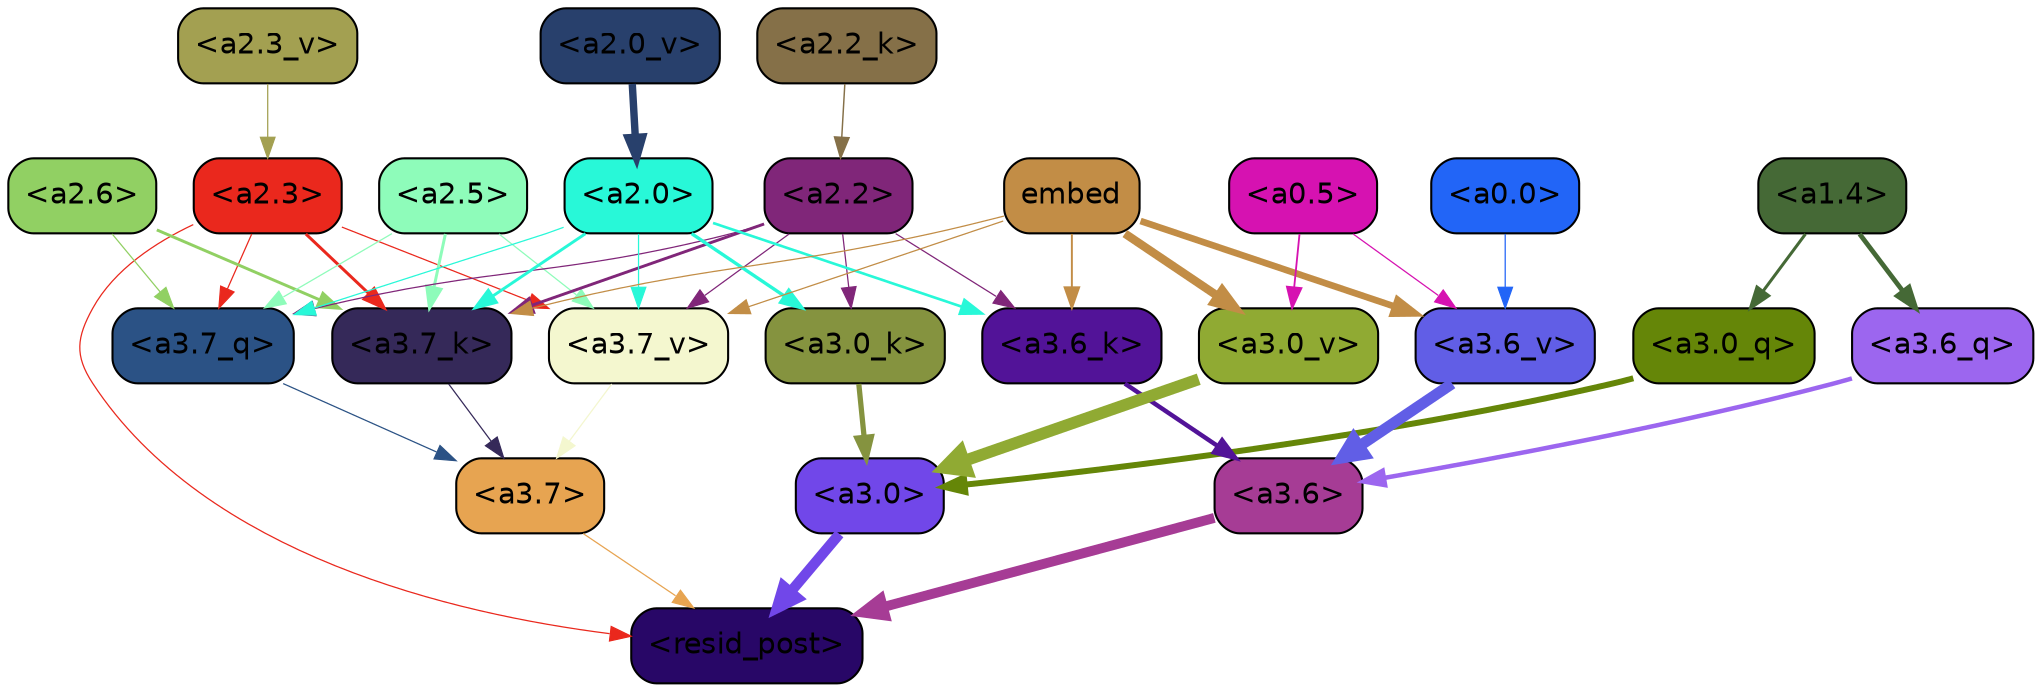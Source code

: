 strict digraph "" {
	graph [bgcolor=transparent,
		layout=dot,
		overlap=false,
		splines=true
	];
	"<a3.7>"	[color=black,
		fillcolor="#e7a451",
		fontname=Helvetica,
		shape=box,
		style="filled, rounded"];
	"<resid_post>"	[color=black,
		fillcolor="#280767",
		fontname=Helvetica,
		shape=box,
		style="filled, rounded"];
	"<a3.7>" -> "<resid_post>"	[color="#e7a451",
		penwidth=0.6];
	"<a3.6>"	[color=black,
		fillcolor="#a63c95",
		fontname=Helvetica,
		shape=box,
		style="filled, rounded"];
	"<a3.6>" -> "<resid_post>"	[color="#a63c95",
		penwidth=4.749041676521301];
	"<a3.0>"	[color=black,
		fillcolor="#7147e9",
		fontname=Helvetica,
		shape=box,
		style="filled, rounded"];
	"<a3.0>" -> "<resid_post>"	[color="#7147e9",
		penwidth=5.004215121269226];
	"<a2.3>"	[color=black,
		fillcolor="#ea281d",
		fontname=Helvetica,
		shape=box,
		style="filled, rounded"];
	"<a2.3>" -> "<resid_post>"	[color="#ea281d",
		penwidth=0.6];
	"<a3.7_q>"	[color=black,
		fillcolor="#2b5285",
		fontname=Helvetica,
		shape=box,
		style="filled, rounded"];
	"<a2.3>" -> "<a3.7_q>"	[color="#ea281d",
		penwidth=0.6];
	"<a3.7_k>"	[color=black,
		fillcolor="#352959",
		fontname=Helvetica,
		shape=box,
		style="filled, rounded"];
	"<a2.3>" -> "<a3.7_k>"	[color="#ea281d",
		penwidth=1.4391854107379913];
	"<a3.7_v>"	[color=black,
		fillcolor="#f4f7cf",
		fontname=Helvetica,
		shape=box,
		style="filled, rounded"];
	"<a2.3>" -> "<a3.7_v>"	[color="#ea281d",
		penwidth=0.6];
	"<a3.7_q>" -> "<a3.7>"	[color="#2b5285",
		penwidth=0.6];
	"<a3.6_q>"	[color=black,
		fillcolor="#9c66ef",
		fontname=Helvetica,
		shape=box,
		style="filled, rounded"];
	"<a3.6_q>" -> "<a3.6>"	[color="#9c66ef",
		penwidth=2.160832464694977];
	"<a3.0_q>"	[color=black,
		fillcolor="#658608",
		fontname=Helvetica,
		shape=box,
		style="filled, rounded"];
	"<a3.0_q>" -> "<a3.0>"	[color="#658608",
		penwidth=2.870753765106201];
	"<a3.7_k>" -> "<a3.7>"	[color="#352959",
		penwidth=0.6];
	"<a3.6_k>"	[color=black,
		fillcolor="#521398",
		fontname=Helvetica,
		shape=box,
		style="filled, rounded"];
	"<a3.6_k>" -> "<a3.6>"	[color="#521398",
		penwidth=2.13908451795578];
	"<a3.0_k>"	[color=black,
		fillcolor="#85933f",
		fontname=Helvetica,
		shape=box,
		style="filled, rounded"];
	"<a3.0_k>" -> "<a3.0>"	[color="#85933f",
		penwidth=2.520303964614868];
	"<a3.7_v>" -> "<a3.7>"	[color="#f4f7cf",
		penwidth=0.6];
	"<a3.6_v>"	[color=black,
		fillcolor="#615ee6",
		fontname=Helvetica,
		shape=box,
		style="filled, rounded"];
	"<a3.6_v>" -> "<a3.6>"	[color="#615ee6",
		penwidth=5.297133803367615];
	"<a3.0_v>"	[color=black,
		fillcolor="#90aa33",
		fontname=Helvetica,
		shape=box,
		style="filled, rounded"];
	"<a3.0_v>" -> "<a3.0>"	[color="#90aa33",
		penwidth=5.680712580680847];
	"<a2.6>"	[color=black,
		fillcolor="#91d063",
		fontname=Helvetica,
		shape=box,
		style="filled, rounded"];
	"<a2.6>" -> "<a3.7_q>"	[color="#91d063",
		penwidth=0.6];
	"<a2.6>" -> "<a3.7_k>"	[color="#91d063",
		penwidth=1.4180794060230255];
	"<a2.5>"	[color=black,
		fillcolor="#8efcba",
		fontname=Helvetica,
		shape=box,
		style="filled, rounded"];
	"<a2.5>" -> "<a3.7_q>"	[color="#8efcba",
		penwidth=0.6];
	"<a2.5>" -> "<a3.7_k>"	[color="#8efcba",
		penwidth=1.4281435310840607];
	"<a2.5>" -> "<a3.7_v>"	[color="#8efcba",
		penwidth=0.6];
	"<a2.2>"	[color=black,
		fillcolor="#802679",
		fontname=Helvetica,
		shape=box,
		style="filled, rounded"];
	"<a2.2>" -> "<a3.7_q>"	[color="#802679",
		penwidth=0.6];
	"<a2.2>" -> "<a3.7_k>"	[color="#802679",
		penwidth=1.3982512056827545];
	"<a2.2>" -> "<a3.6_k>"	[color="#802679",
		penwidth=0.6];
	"<a2.2>" -> "<a3.0_k>"	[color="#802679",
		penwidth=0.6];
	"<a2.2>" -> "<a3.7_v>"	[color="#802679",
		penwidth=0.6];
	"<a2.0>"	[color=black,
		fillcolor="#28f8d8",
		fontname=Helvetica,
		shape=box,
		style="filled, rounded"];
	"<a2.0>" -> "<a3.7_q>"	[color="#28f8d8",
		penwidth=0.6];
	"<a2.0>" -> "<a3.7_k>"	[color="#28f8d8",
		penwidth=1.404832512140274];
	"<a2.0>" -> "<a3.6_k>"	[color="#28f8d8",
		penwidth=1.2708758115768433];
	"<a2.0>" -> "<a3.0_k>"	[color="#28f8d8",
		penwidth=1.6207245588302612];
	"<a2.0>" -> "<a3.7_v>"	[color="#28f8d8",
		penwidth=0.6];
	"<a1.4>"	[color=black,
		fillcolor="#456936",
		fontname=Helvetica,
		shape=box,
		style="filled, rounded"];
	"<a1.4>" -> "<a3.6_q>"	[color="#456936",
		penwidth=2.289449453353882];
	"<a1.4>" -> "<a3.0_q>"	[color="#456936",
		penwidth=1.4600623846054077];
	embed	[color=black,
		fillcolor="#c28d46",
		fontname=Helvetica,
		shape=box,
		style="filled, rounded"];
	embed -> "<a3.7_k>"	[color="#c28d46",
		penwidth=0.6];
	embed -> "<a3.6_k>"	[color="#c28d46",
		penwidth=0.9291638135910034];
	embed -> "<a3.7_v>"	[color="#c28d46",
		penwidth=0.6];
	embed -> "<a3.6_v>"	[color="#c28d46",
		penwidth=3.1808209121227264];
	embed -> "<a3.0_v>"	[color="#c28d46",
		penwidth=4.036660343408585];
	"<a0.5>"	[color=black,
		fillcolor="#d612b1",
		fontname=Helvetica,
		shape=box,
		style="filled, rounded"];
	"<a0.5>" -> "<a3.6_v>"	[color="#d612b1",
		penwidth=0.6];
	"<a0.5>" -> "<a3.0_v>"	[color="#d612b1",
		penwidth=0.8798569142818451];
	"<a0.0>"	[color=black,
		fillcolor="#2265f7",
		fontname=Helvetica,
		shape=box,
		style="filled, rounded"];
	"<a0.0>" -> "<a3.6_v>"	[color="#2265f7",
		penwidth=0.6];
	"<a2.2_k>"	[color=black,
		fillcolor="#857048",
		fontname=Helvetica,
		shape=box,
		style="filled, rounded"];
	"<a2.2_k>" -> "<a2.2>"	[color="#857048",
		penwidth=0.7060726433992386];
	"<a2.3_v>"	[color=black,
		fillcolor="#a3a051",
		fontname=Helvetica,
		shape=box,
		style="filled, rounded"];
	"<a2.3_v>" -> "<a2.3>"	[color="#a3a051",
		penwidth=0.6];
	"<a2.0_v>"	[color=black,
		fillcolor="#28406c",
		fontname=Helvetica,
		shape=box,
		style="filled, rounded"];
	"<a2.0_v>" -> "<a2.0>"	[color="#28406c",
		penwidth=3.56003999710083];
}
